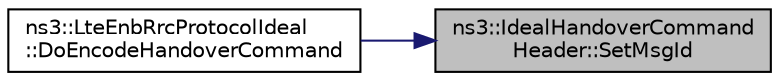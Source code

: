 digraph "ns3::IdealHandoverCommandHeader::SetMsgId"
{
 // LATEX_PDF_SIZE
  edge [fontname="Helvetica",fontsize="10",labelfontname="Helvetica",labelfontsize="10"];
  node [fontname="Helvetica",fontsize="10",shape=record];
  rankdir="RL";
  Node1 [label="ns3::IdealHandoverCommand\lHeader::SetMsgId",height=0.2,width=0.4,color="black", fillcolor="grey75", style="filled", fontcolor="black",tooltip="Set the message ID function."];
  Node1 -> Node2 [dir="back",color="midnightblue",fontsize="10",style="solid",fontname="Helvetica"];
  Node2 [label="ns3::LteEnbRrcProtocolIdeal\l::DoEncodeHandoverCommand",height=0.2,width=0.4,color="black", fillcolor="white", style="filled",URL="$classns3_1_1_lte_enb_rrc_protocol_ideal.html#aeb517ca9c04eeb7c2a7aecf22e49557f",tooltip="Encode handover command function."];
}
